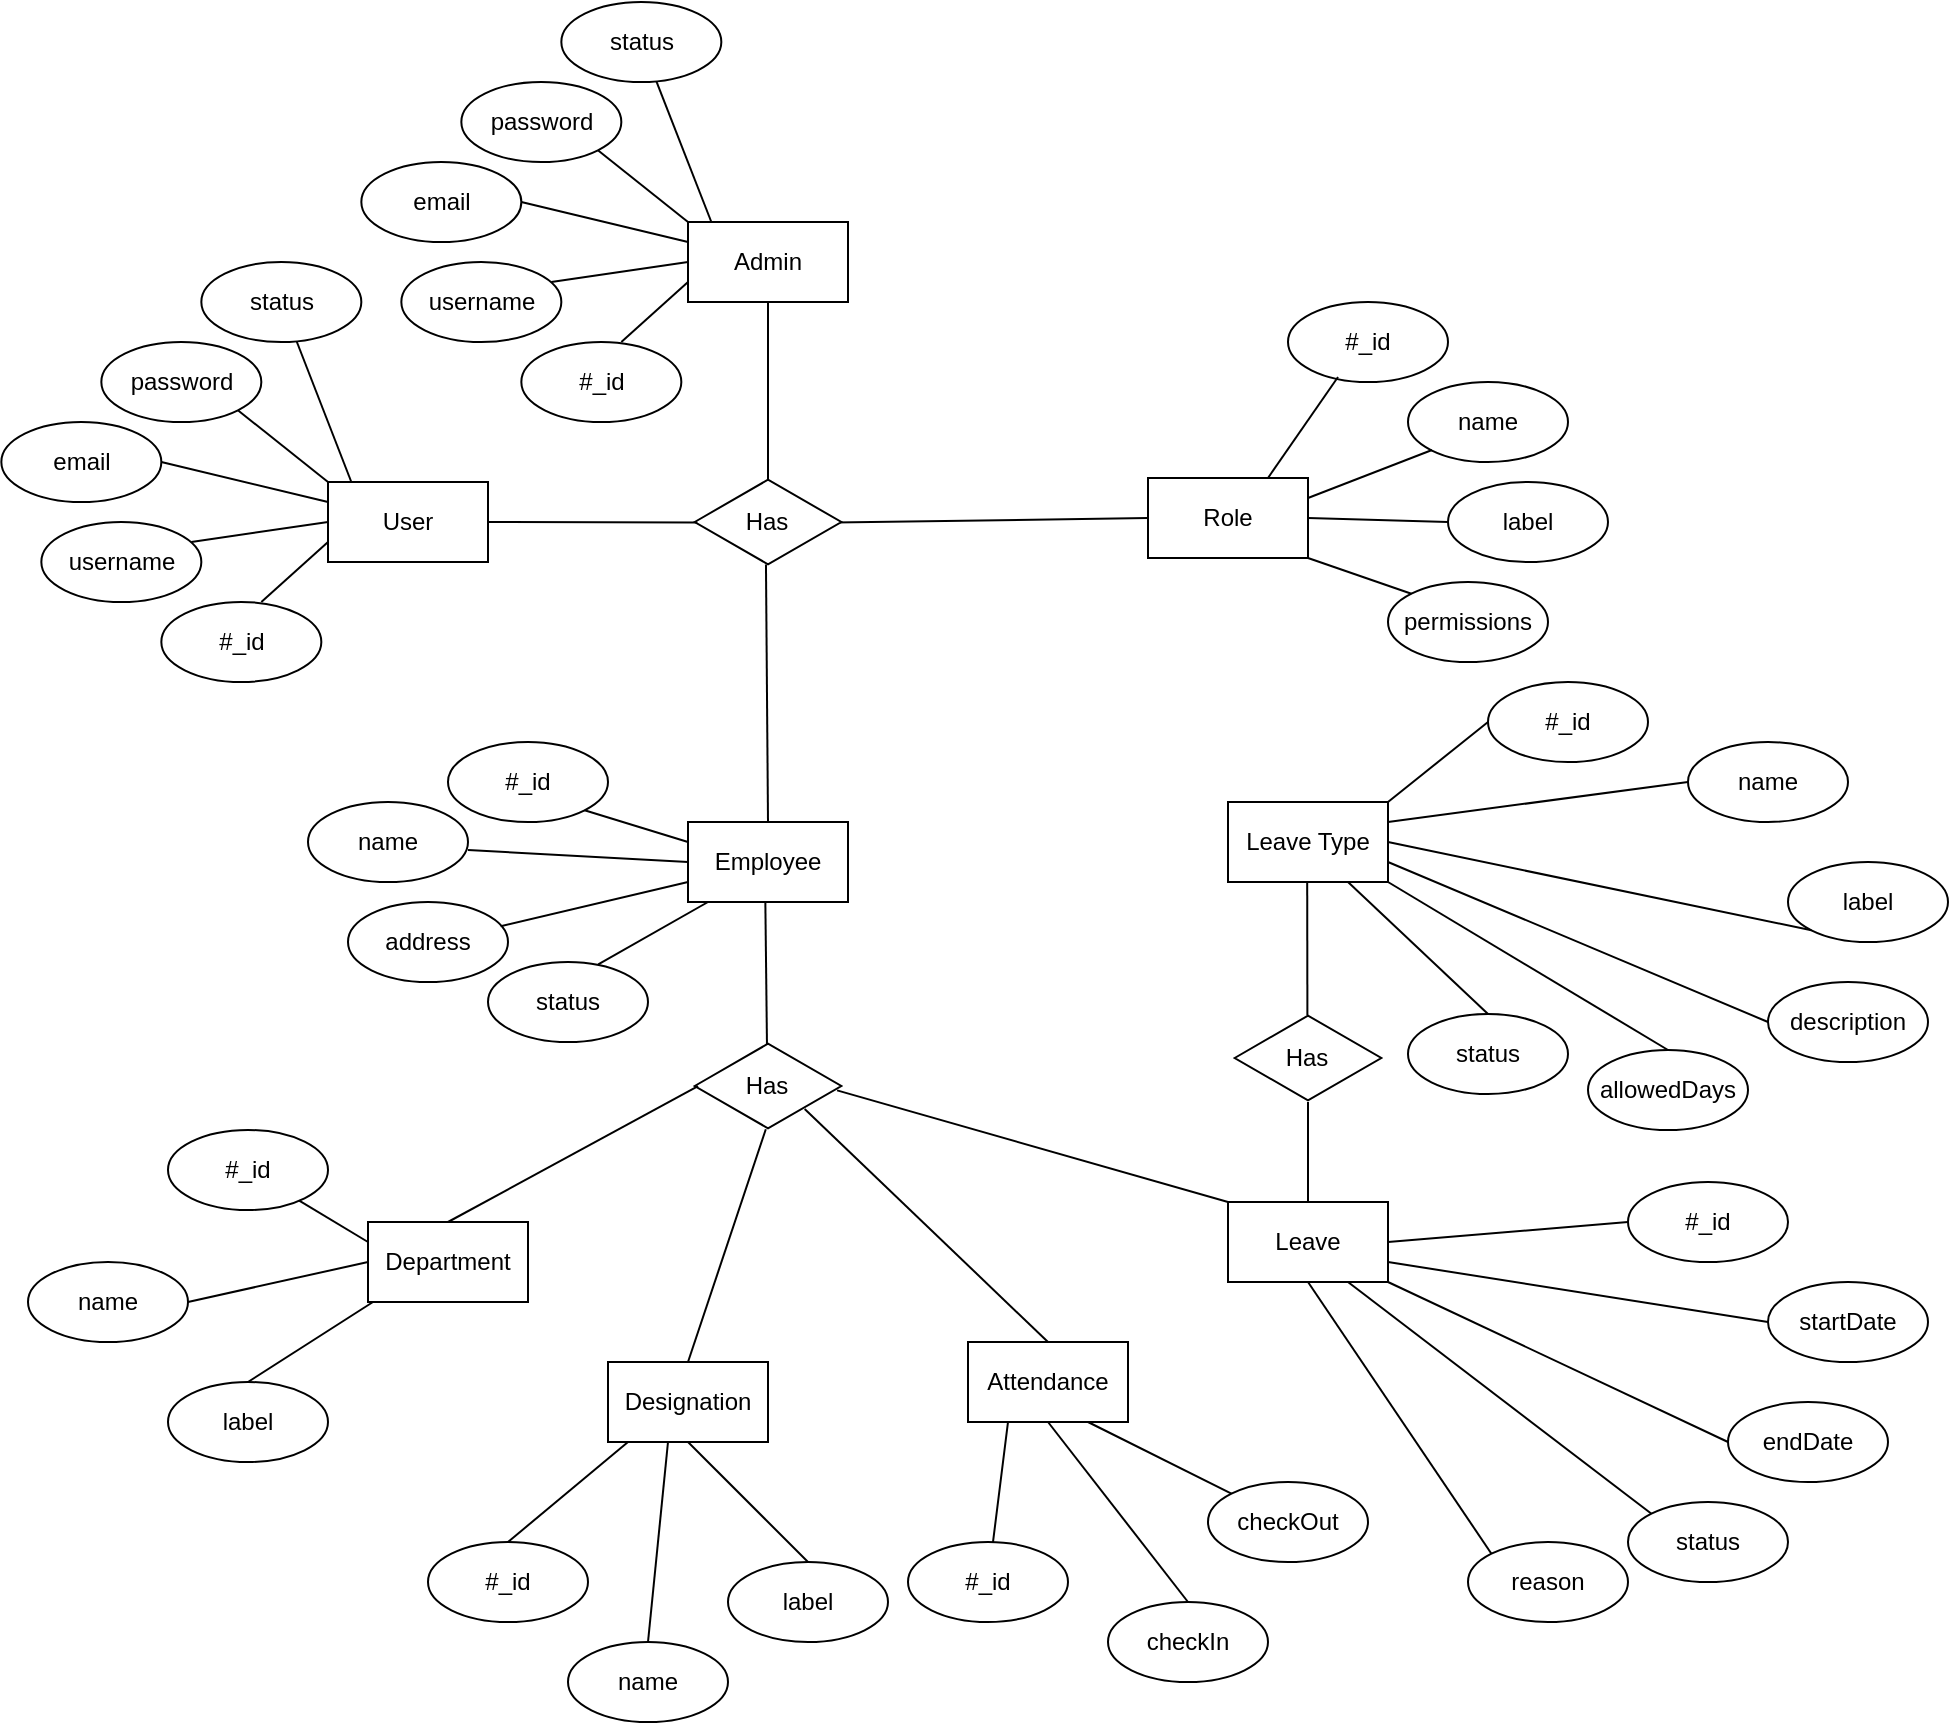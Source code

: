 <mxfile version="24.3.1" type="github">
  <diagram name="Page-1" id="nSaOMhIKzKD4aCZZ9AsJ">
    <mxGraphModel dx="2787" dy="2155" grid="1" gridSize="10" guides="1" tooltips="1" connect="1" arrows="1" fold="1" page="1" pageScale="1" pageWidth="850" pageHeight="1100" math="0" shadow="0">
      <root>
        <mxCell id="0" />
        <mxCell id="1" parent="0" />
        <mxCell id="XoLHvi1FjI8Cl4qUDjgd-1" value="Admin" style="rounded=0;whiteSpace=wrap;html=1;" parent="1" vertex="1">
          <mxGeometry x="120" y="30" width="80" height="40" as="geometry" />
        </mxCell>
        <mxCell id="XoLHvi1FjI8Cl4qUDjgd-2" value="username&lt;span style=&quot;color: rgba(0, 0, 0, 0); font-family: monospace; font-size: 0px; text-align: start; text-wrap: nowrap;&quot;&gt;%3CmxGraphModel%3E%3Croot%3E%3CmxCell%20id%3D%220%22%2F%3E%3CmxCell%20id%3D%221%22%20parent%3D%220%22%2F%3E%3CmxCell%20id%3D%222%22%20value%3D%22%23_id%22%20style%3D%22ellipse%3BwhiteSpace%3Dwrap%3Bhtml%3D1%3B%22%20vertex%3D%221%22%20parent%3D%221%22%3E%3CmxGeometry%20x%3D%2230%22%20y%3D%22110%22%20width%3D%2280%22%20height%3D%2240%22%20as%3D%22geometry%22%2F%3E%3C%2FmxCell%3E%3C%2Froot%3E%3C%2FmxGraphModel%3E&lt;/span&gt;&lt;span style=&quot;color: rgba(0, 0, 0, 0); font-family: monospace; font-size: 0px; text-align: start; text-wrap: nowrap;&quot;&gt;%3CmxGraphModel%3E%3Croot%3E%3CmxCell%20id%3D%220%22%2F%3E%3CmxCell%20id%3D%221%22%20parent%3D%220%22%2F%3E%3CmxCell%20id%3D%222%22%20value%3D%22%23_id%22%20style%3D%22ellipse%3BwhiteSpace%3Dwrap%3Bhtml%3D1%3B%22%20vertex%3D%221%22%20parent%3D%221%22%3E%3CmxGeometry%20x%3D%2230%22%20y%3D%22110%22%20width%3D%2280%22%20height%3D%2240%22%20as%3D%22geometry%22%2F%3E%3C%2FmxCell%3E%3C%2Froot%3E%3C%2FmxGraphModel%3E&lt;/span&gt;" style="ellipse;whiteSpace=wrap;html=1;" parent="1" vertex="1">
          <mxGeometry x="-23.33" y="50" width="80" height="40" as="geometry" />
        </mxCell>
        <mxCell id="XoLHvi1FjI8Cl4qUDjgd-3" value="#_id" style="ellipse;whiteSpace=wrap;html=1;" parent="1" vertex="1">
          <mxGeometry x="36.67" y="90" width="80" height="40" as="geometry" />
        </mxCell>
        <mxCell id="XoLHvi1FjI8Cl4qUDjgd-4" value="email" style="ellipse;whiteSpace=wrap;html=1;" parent="1" vertex="1">
          <mxGeometry x="-43.33" width="80" height="40" as="geometry" />
        </mxCell>
        <mxCell id="XoLHvi1FjI8Cl4qUDjgd-5" value="password" style="ellipse;whiteSpace=wrap;html=1;" parent="1" vertex="1">
          <mxGeometry x="6.67" y="-40" width="80" height="40" as="geometry" />
        </mxCell>
        <mxCell id="XoLHvi1FjI8Cl4qUDjgd-6" value="status" style="ellipse;whiteSpace=wrap;html=1;" parent="1" vertex="1">
          <mxGeometry x="56.67" y="-80" width="80" height="40" as="geometry" />
        </mxCell>
        <mxCell id="XoLHvi1FjI8Cl4qUDjgd-11" value="" style="endArrow=none;html=1;rounded=0;entryX=0;entryY=0.75;entryDx=0;entryDy=0;" parent="1" edge="1" target="XoLHvi1FjI8Cl4qUDjgd-1">
          <mxGeometry width="50" height="50" relative="1" as="geometry">
            <mxPoint x="86.67" y="90" as="sourcePoint" />
            <mxPoint x="116.67" y="60" as="targetPoint" />
          </mxGeometry>
        </mxCell>
        <mxCell id="XoLHvi1FjI8Cl4qUDjgd-12" value="" style="endArrow=none;html=1;rounded=0;entryX=0;entryY=0.5;entryDx=0;entryDy=0;" parent="1" target="XoLHvi1FjI8Cl4qUDjgd-1" edge="1">
          <mxGeometry width="50" height="50" relative="1" as="geometry">
            <mxPoint x="51.67" y="60" as="sourcePoint" />
            <mxPoint x="101.67" y="10" as="targetPoint" />
          </mxGeometry>
        </mxCell>
        <mxCell id="XoLHvi1FjI8Cl4qUDjgd-13" value="" style="endArrow=none;html=1;rounded=0;entryX=0;entryY=0.25;entryDx=0;entryDy=0;exitX=1;exitY=0.5;exitDx=0;exitDy=0;" parent="1" source="XoLHvi1FjI8Cl4qUDjgd-4" target="XoLHvi1FjI8Cl4qUDjgd-1" edge="1">
          <mxGeometry width="50" height="50" relative="1" as="geometry">
            <mxPoint x="36.67" y="20" as="sourcePoint" />
            <mxPoint x="86.67" y="-30" as="targetPoint" />
          </mxGeometry>
        </mxCell>
        <mxCell id="XoLHvi1FjI8Cl4qUDjgd-14" value="" style="endArrow=none;html=1;rounded=0;entryX=0;entryY=0;entryDx=0;entryDy=0;exitX=1;exitY=1;exitDx=0;exitDy=0;" parent="1" source="XoLHvi1FjI8Cl4qUDjgd-5" target="XoLHvi1FjI8Cl4qUDjgd-1" edge="1">
          <mxGeometry width="50" height="50" relative="1" as="geometry">
            <mxPoint x="86.67" y="-20" as="sourcePoint" />
            <mxPoint x="136.67" y="-70" as="targetPoint" />
          </mxGeometry>
        </mxCell>
        <mxCell id="XoLHvi1FjI8Cl4qUDjgd-15" value="" style="endArrow=none;html=1;rounded=0;" parent="1" target="XoLHvi1FjI8Cl4qUDjgd-6" edge="1">
          <mxGeometry width="50" height="50" relative="1" as="geometry">
            <mxPoint x="131.67" y="30" as="sourcePoint" />
            <mxPoint x="181.67" y="-20" as="targetPoint" />
          </mxGeometry>
        </mxCell>
        <mxCell id="XoLHvi1FjI8Cl4qUDjgd-23" value="" style="endArrow=none;html=1;rounded=0;exitX=0.957;exitY=0.506;exitDx=0;exitDy=0;exitPerimeter=0;entryX=0;entryY=0.5;entryDx=0;entryDy=0;" parent="1" target="XoLHvi1FjI8Cl4qUDjgd-24" edge="1" source="EOI6-aDwTjJ-vbTzw31P-26">
          <mxGeometry width="50" height="50" relative="1" as="geometry">
            <mxPoint x="200" y="180" as="sourcePoint" />
            <mxPoint x="240" y="180.116" as="targetPoint" />
          </mxGeometry>
        </mxCell>
        <mxCell id="XoLHvi1FjI8Cl4qUDjgd-24" value="Role" style="rounded=0;whiteSpace=wrap;html=1;" parent="1" vertex="1">
          <mxGeometry x="350" y="158" width="80" height="40" as="geometry" />
        </mxCell>
        <mxCell id="XoLHvi1FjI8Cl4qUDjgd-26" value="label" style="ellipse;whiteSpace=wrap;html=1;" parent="1" vertex="1">
          <mxGeometry x="500" y="160" width="80" height="40" as="geometry" />
        </mxCell>
        <mxCell id="XoLHvi1FjI8Cl4qUDjgd-27" value="name" style="ellipse;whiteSpace=wrap;html=1;" parent="1" vertex="1">
          <mxGeometry x="480" y="110" width="80" height="40" as="geometry" />
        </mxCell>
        <mxCell id="XoLHvi1FjI8Cl4qUDjgd-28" value="#_id" style="ellipse;whiteSpace=wrap;html=1;" parent="1" vertex="1">
          <mxGeometry x="420" y="70" width="80" height="40" as="geometry" />
        </mxCell>
        <mxCell id="XoLHvi1FjI8Cl4qUDjgd-29" value="permissions" style="ellipse;whiteSpace=wrap;html=1;" parent="1" vertex="1">
          <mxGeometry x="470" y="210" width="80" height="40" as="geometry" />
        </mxCell>
        <mxCell id="XoLHvi1FjI8Cl4qUDjgd-31" value="" style="endArrow=none;html=1;rounded=0;exitX=0.75;exitY=0;exitDx=0;exitDy=0;" parent="1" source="XoLHvi1FjI8Cl4qUDjgd-24" edge="1">
          <mxGeometry width="50" height="50" relative="1" as="geometry">
            <mxPoint x="405" y="152.5" as="sourcePoint" />
            <mxPoint x="445" y="107.5" as="targetPoint" />
          </mxGeometry>
        </mxCell>
        <mxCell id="XoLHvi1FjI8Cl4qUDjgd-33" value="" style="endArrow=none;html=1;rounded=0;entryX=0;entryY=1;entryDx=0;entryDy=0;exitX=1;exitY=0.25;exitDx=0;exitDy=0;" parent="1" source="XoLHvi1FjI8Cl4qUDjgd-24" target="XoLHvi1FjI8Cl4qUDjgd-27" edge="1">
          <mxGeometry width="50" height="50" relative="1" as="geometry">
            <mxPoint x="430" y="170" as="sourcePoint" />
            <mxPoint x="480" y="120" as="targetPoint" />
            <Array as="points">
              <mxPoint x="492" y="144" />
            </Array>
          </mxGeometry>
        </mxCell>
        <mxCell id="XoLHvi1FjI8Cl4qUDjgd-34" value="" style="endArrow=none;html=1;rounded=0;exitX=1;exitY=0.5;exitDx=0;exitDy=0;" parent="1" source="XoLHvi1FjI8Cl4qUDjgd-24" edge="1">
          <mxGeometry width="50" height="50" relative="1" as="geometry">
            <mxPoint x="440" y="180" as="sourcePoint" />
            <mxPoint x="500" y="180" as="targetPoint" />
          </mxGeometry>
        </mxCell>
        <mxCell id="XoLHvi1FjI8Cl4qUDjgd-35" value="" style="endArrow=none;html=1;rounded=0;entryX=1;entryY=1;entryDx=0;entryDy=0;exitX=0;exitY=0;exitDx=0;exitDy=0;" parent="1" source="XoLHvi1FjI8Cl4qUDjgd-29" target="XoLHvi1FjI8Cl4qUDjgd-24" edge="1">
          <mxGeometry width="50" height="50" relative="1" as="geometry">
            <mxPoint x="390" y="260" as="sourcePoint" />
            <mxPoint x="440" y="210" as="targetPoint" />
          </mxGeometry>
        </mxCell>
        <mxCell id="XoLHvi1FjI8Cl4qUDjgd-37" value="Employee" style="rounded=0;whiteSpace=wrap;html=1;" parent="1" vertex="1">
          <mxGeometry x="120" y="330" width="80" height="40" as="geometry" />
        </mxCell>
        <mxCell id="XoLHvi1FjI8Cl4qUDjgd-39" value="" style="endArrow=none;html=1;rounded=0;entryX=0.5;entryY=1;entryDx=0;entryDy=0;exitX=0.5;exitY=0.045;exitDx=0;exitDy=0;exitPerimeter=0;" parent="1" target="XoLHvi1FjI8Cl4qUDjgd-1" edge="1" source="EOI6-aDwTjJ-vbTzw31P-26">
          <mxGeometry width="50" height="50" relative="1" as="geometry">
            <mxPoint x="156.67" y="120" as="sourcePoint" />
            <mxPoint x="156.22" y="80" as="targetPoint" />
          </mxGeometry>
        </mxCell>
        <mxCell id="XoLHvi1FjI8Cl4qUDjgd-40" value="" style="endArrow=none;html=1;rounded=0;entryX=0.486;entryY=0.982;entryDx=0;entryDy=0;entryPerimeter=0;" parent="1" edge="1" target="EOI6-aDwTjJ-vbTzw31P-26">
          <mxGeometry width="50" height="50" relative="1" as="geometry">
            <mxPoint x="160" y="330" as="sourcePoint" />
            <mxPoint x="159.55" y="294" as="targetPoint" />
          </mxGeometry>
        </mxCell>
        <mxCell id="XoLHvi1FjI8Cl4qUDjgd-41" value="#_id" style="ellipse;whiteSpace=wrap;html=1;" parent="1" vertex="1">
          <mxGeometry y="290" width="80" height="40" as="geometry" />
        </mxCell>
        <mxCell id="XoLHvi1FjI8Cl4qUDjgd-42" value="name" style="ellipse;whiteSpace=wrap;html=1;" parent="1" vertex="1">
          <mxGeometry x="-70" y="320" width="80" height="40" as="geometry" />
        </mxCell>
        <mxCell id="XoLHvi1FjI8Cl4qUDjgd-43" value="address" style="ellipse;whiteSpace=wrap;html=1;" parent="1" vertex="1">
          <mxGeometry x="-50" y="370" width="80" height="40" as="geometry" />
        </mxCell>
        <mxCell id="XoLHvi1FjI8Cl4qUDjgd-45" value="status" style="ellipse;whiteSpace=wrap;html=1;" parent="1" vertex="1">
          <mxGeometry x="20" y="400" width="80" height="40" as="geometry" />
        </mxCell>
        <mxCell id="XoLHvi1FjI8Cl4qUDjgd-47" value="Has" style="html=1;whiteSpace=wrap;aspect=fixed;shape=isoRectangle;" parent="1" vertex="1">
          <mxGeometry x="123.34" y="440" width="73.33" height="44" as="geometry" />
        </mxCell>
        <mxCell id="XoLHvi1FjI8Cl4qUDjgd-49" value="Department" style="rounded=0;whiteSpace=wrap;html=1;" parent="1" vertex="1">
          <mxGeometry x="-40" y="530" width="80" height="40" as="geometry" />
        </mxCell>
        <mxCell id="XoLHvi1FjI8Cl4qUDjgd-50" value="Attendance" style="rounded=0;whiteSpace=wrap;html=1;" parent="1" vertex="1">
          <mxGeometry x="260" y="590" width="80" height="40" as="geometry" />
        </mxCell>
        <mxCell id="XoLHvi1FjI8Cl4qUDjgd-51" value="Designation" style="rounded=0;whiteSpace=wrap;html=1;" parent="1" vertex="1">
          <mxGeometry x="80" y="600" width="80" height="40" as="geometry" />
        </mxCell>
        <mxCell id="XoLHvi1FjI8Cl4qUDjgd-52" value="Leave" style="rounded=0;whiteSpace=wrap;html=1;" parent="1" vertex="1">
          <mxGeometry x="390" y="520" width="80" height="40" as="geometry" />
        </mxCell>
        <mxCell id="XoLHvi1FjI8Cl4qUDjgd-53" value="Leave Type" style="rounded=0;whiteSpace=wrap;html=1;" parent="1" vertex="1">
          <mxGeometry x="390" y="320" width="80" height="40" as="geometry" />
        </mxCell>
        <mxCell id="XoLHvi1FjI8Cl4qUDjgd-54" value="#_id" style="ellipse;whiteSpace=wrap;html=1;" parent="1" vertex="1">
          <mxGeometry x="-140" y="484" width="80" height="40" as="geometry" />
        </mxCell>
        <mxCell id="XoLHvi1FjI8Cl4qUDjgd-55" value="name" style="ellipse;whiteSpace=wrap;html=1;" parent="1" vertex="1">
          <mxGeometry x="-210" y="550" width="80" height="40" as="geometry" />
        </mxCell>
        <mxCell id="XoLHvi1FjI8Cl4qUDjgd-56" value="label" style="ellipse;whiteSpace=wrap;html=1;" parent="1" vertex="1">
          <mxGeometry x="-140" y="610" width="80" height="40" as="geometry" />
        </mxCell>
        <mxCell id="XoLHvi1FjI8Cl4qUDjgd-57" value="#_id" style="ellipse;whiteSpace=wrap;html=1;" parent="1" vertex="1">
          <mxGeometry x="-10" y="690" width="80" height="40" as="geometry" />
        </mxCell>
        <mxCell id="XoLHvi1FjI8Cl4qUDjgd-58" value="name" style="ellipse;whiteSpace=wrap;html=1;" parent="1" vertex="1">
          <mxGeometry x="60" y="740" width="80" height="40" as="geometry" />
        </mxCell>
        <mxCell id="XoLHvi1FjI8Cl4qUDjgd-59" value="label" style="ellipse;whiteSpace=wrap;html=1;" parent="1" vertex="1">
          <mxGeometry x="140" y="700" width="80" height="40" as="geometry" />
        </mxCell>
        <mxCell id="XoLHvi1FjI8Cl4qUDjgd-61" value="#_id&lt;span style=&quot;color: rgba(0, 0, 0, 0); font-family: monospace; font-size: 0px; text-align: start; text-wrap: nowrap;&quot;&gt;%3CmxGraphModel%3E%3Croot%3E%3CmxCell%20id%3D%220%22%2F%3E%3CmxCell%20id%3D%221%22%20parent%3D%220%22%2F%3E%3CmxCell%20id%3D%222%22%20value%3D%22label%22%20style%3D%22ellipse%3BwhiteSpace%3Dwrap%3Bhtml%3D1%3BfillColor%3D%23e1d5e7%3BstrokeColor%3D%239673a6%3B%22%20vertex%3D%221%22%20parent%3D%221%22%3E%3CmxGeometry%20x%3D%22140%22%20y%3D%22700%22%20width%3D%2280%22%20height%3D%2240%22%20as%3D%22geometry%22%2F%3E%3C%2FmxCell%3E%3C%2Froot%3E%3C%2FmxGraphModel%3E&lt;/span&gt;" style="ellipse;whiteSpace=wrap;html=1;" parent="1" vertex="1">
          <mxGeometry x="230" y="690" width="80" height="40" as="geometry" />
        </mxCell>
        <mxCell id="XoLHvi1FjI8Cl4qUDjgd-62" value="checkIn" style="ellipse;whiteSpace=wrap;html=1;" parent="1" vertex="1">
          <mxGeometry x="330" y="720" width="80" height="40" as="geometry" />
        </mxCell>
        <mxCell id="XoLHvi1FjI8Cl4qUDjgd-63" value="checkOut" style="ellipse;whiteSpace=wrap;html=1;" parent="1" vertex="1">
          <mxGeometry x="380" y="660" width="80" height="40" as="geometry" />
        </mxCell>
        <mxCell id="XoLHvi1FjI8Cl4qUDjgd-64" value="#_id" style="ellipse;whiteSpace=wrap;html=1;" parent="1" vertex="1">
          <mxGeometry x="520" y="260" width="80" height="40" as="geometry" />
        </mxCell>
        <mxCell id="XoLHvi1FjI8Cl4qUDjgd-65" value="name" style="ellipse;whiteSpace=wrap;html=1;" parent="1" vertex="1">
          <mxGeometry x="620" y="290" width="80" height="40" as="geometry" />
        </mxCell>
        <mxCell id="XoLHvi1FjI8Cl4qUDjgd-66" value="label" style="ellipse;whiteSpace=wrap;html=1;" parent="1" vertex="1">
          <mxGeometry x="670" y="350" width="80" height="40" as="geometry" />
        </mxCell>
        <mxCell id="XoLHvi1FjI8Cl4qUDjgd-67" value="description" style="ellipse;whiteSpace=wrap;html=1;" parent="1" vertex="1">
          <mxGeometry x="660" y="410" width="80" height="40" as="geometry" />
        </mxCell>
        <mxCell id="XoLHvi1FjI8Cl4qUDjgd-68" value="allowedDays" style="ellipse;whiteSpace=wrap;html=1;" parent="1" vertex="1">
          <mxGeometry x="570" y="444" width="80" height="40" as="geometry" />
        </mxCell>
        <mxCell id="XoLHvi1FjI8Cl4qUDjgd-69" value="status" style="ellipse;whiteSpace=wrap;html=1;" parent="1" vertex="1">
          <mxGeometry x="480" y="426" width="80" height="40" as="geometry" />
        </mxCell>
        <mxCell id="XoLHvi1FjI8Cl4qUDjgd-71" value="endDate" style="ellipse;whiteSpace=wrap;html=1;" parent="1" vertex="1">
          <mxGeometry x="640" y="620" width="80" height="40" as="geometry" />
        </mxCell>
        <mxCell id="XoLHvi1FjI8Cl4qUDjgd-73" value="startDate" style="ellipse;whiteSpace=wrap;html=1;" parent="1" vertex="1">
          <mxGeometry x="660" y="560" width="80" height="40" as="geometry" />
        </mxCell>
        <mxCell id="XoLHvi1FjI8Cl4qUDjgd-74" value="#_id" style="ellipse;whiteSpace=wrap;html=1;" parent="1" vertex="1">
          <mxGeometry x="590" y="510" width="80" height="40" as="geometry" />
        </mxCell>
        <mxCell id="XoLHvi1FjI8Cl4qUDjgd-75" value="reason" style="ellipse;whiteSpace=wrap;html=1;" parent="1" vertex="1">
          <mxGeometry x="510" y="690" width="80" height="40" as="geometry" />
        </mxCell>
        <mxCell id="XoLHvi1FjI8Cl4qUDjgd-76" value="status" style="ellipse;whiteSpace=wrap;html=1;" parent="1" vertex="1">
          <mxGeometry x="590" y="670" width="80" height="40" as="geometry" />
        </mxCell>
        <mxCell id="XoLHvi1FjI8Cl4qUDjgd-77" value="Has" style="html=1;whiteSpace=wrap;aspect=fixed;shape=isoRectangle;" parent="1" vertex="1">
          <mxGeometry x="393.33" y="426" width="73.33" height="44" as="geometry" />
        </mxCell>
        <mxCell id="XoLHvi1FjI8Cl4qUDjgd-78" value="" style="endArrow=none;html=1;rounded=0;exitX=0.493;exitY=0.034;exitDx=0;exitDy=0;exitPerimeter=0;" parent="1" source="XoLHvi1FjI8Cl4qUDjgd-47" edge="1">
          <mxGeometry width="50" height="50" relative="1" as="geometry">
            <mxPoint x="159" y="437" as="sourcePoint" />
            <mxPoint x="158.67" y="370" as="targetPoint" />
          </mxGeometry>
        </mxCell>
        <mxCell id="XoLHvi1FjI8Cl4qUDjgd-79" value="" style="endArrow=none;html=1;rounded=0;exitX=0.5;exitY=0;exitDx=0;exitDy=0;entryX=0.023;entryY=0.501;entryDx=0;entryDy=0;entryPerimeter=0;" parent="1" source="XoLHvi1FjI8Cl4qUDjgd-49" target="XoLHvi1FjI8Cl4qUDjgd-47" edge="1">
          <mxGeometry width="50" height="50" relative="1" as="geometry">
            <mxPoint x="123.67" y="530" as="sourcePoint" />
            <mxPoint x="120" y="460" as="targetPoint" />
          </mxGeometry>
        </mxCell>
        <mxCell id="XoLHvi1FjI8Cl4qUDjgd-80" value="" style="endArrow=none;html=1;rounded=0;exitX=0.5;exitY=0;exitDx=0;exitDy=0;entryX=0.485;entryY=0.992;entryDx=0;entryDy=0;entryPerimeter=0;" parent="1" source="XoLHvi1FjI8Cl4qUDjgd-51" target="XoLHvi1FjI8Cl4qUDjgd-47" edge="1">
          <mxGeometry width="50" height="50" relative="1" as="geometry">
            <mxPoint x="159.59" y="555" as="sourcePoint" />
            <mxPoint x="160" y="490" as="targetPoint" />
          </mxGeometry>
        </mxCell>
        <mxCell id="XoLHvi1FjI8Cl4qUDjgd-82" value="" style="endArrow=none;html=1;rounded=0;exitX=0.5;exitY=0;exitDx=0;exitDy=0;entryX=0.75;entryY=0.761;entryDx=0;entryDy=0;entryPerimeter=0;" parent="1" source="XoLHvi1FjI8Cl4qUDjgd-50" target="XoLHvi1FjI8Cl4qUDjgd-47" edge="1">
          <mxGeometry width="50" height="50" relative="1" as="geometry">
            <mxPoint x="180.11" y="541" as="sourcePoint" />
            <mxPoint x="179.78" y="470" as="targetPoint" />
          </mxGeometry>
        </mxCell>
        <mxCell id="XoLHvi1FjI8Cl4qUDjgd-83" value="" style="endArrow=none;html=1;rounded=0;exitX=0;exitY=0;exitDx=0;exitDy=0;entryX=0.971;entryY=0.55;entryDx=0;entryDy=0;entryPerimeter=0;" parent="1" source="XoLHvi1FjI8Cl4qUDjgd-52" target="XoLHvi1FjI8Cl4qUDjgd-47" edge="1">
          <mxGeometry width="50" height="50" relative="1" as="geometry">
            <mxPoint x="298.67" y="550" as="sourcePoint" />
            <mxPoint x="200" y="462" as="targetPoint" />
          </mxGeometry>
        </mxCell>
        <mxCell id="XoLHvi1FjI8Cl4qUDjgd-84" value="" style="endArrow=none;html=1;rounded=0;" parent="1" edge="1">
          <mxGeometry width="50" height="50" relative="1" as="geometry">
            <mxPoint x="430" y="520" as="sourcePoint" />
            <mxPoint x="430" y="470" as="targetPoint" />
          </mxGeometry>
        </mxCell>
        <mxCell id="XoLHvi1FjI8Cl4qUDjgd-86" value="" style="endArrow=none;html=1;rounded=0;exitX=0.496;exitY=0.014;exitDx=0;exitDy=0;exitPerimeter=0;" parent="1" source="XoLHvi1FjI8Cl4qUDjgd-77" edge="1">
          <mxGeometry width="50" height="50" relative="1" as="geometry">
            <mxPoint x="429.6" y="410" as="sourcePoint" />
            <mxPoint x="429.6" y="360" as="targetPoint" />
          </mxGeometry>
        </mxCell>
        <mxCell id="XoLHvi1FjI8Cl4qUDjgd-90" value="" style="endArrow=none;html=1;rounded=0;exitX=0.5;exitY=0;exitDx=0;exitDy=0;entryX=0.023;entryY=0.501;entryDx=0;entryDy=0;entryPerimeter=0;" parent="1" source="XoLHvi1FjI8Cl4qUDjgd-56" edge="1">
          <mxGeometry width="50" height="50" relative="1" as="geometry">
            <mxPoint x="-162.5" y="638" as="sourcePoint" />
            <mxPoint x="-37.5" y="570" as="targetPoint" />
          </mxGeometry>
        </mxCell>
        <mxCell id="XoLHvi1FjI8Cl4qUDjgd-91" value="" style="endArrow=none;html=1;rounded=0;exitX=0.5;exitY=0;exitDx=0;exitDy=0;entryX=0;entryY=0.5;entryDx=0;entryDy=0;" parent="1" target="XoLHvi1FjI8Cl4qUDjgd-49" edge="1">
          <mxGeometry width="50" height="50" relative="1" as="geometry">
            <mxPoint x="-130" y="570" as="sourcePoint" />
            <mxPoint x="-67.5" y="530" as="targetPoint" />
          </mxGeometry>
        </mxCell>
        <mxCell id="XoLHvi1FjI8Cl4qUDjgd-92" value="" style="endArrow=none;html=1;rounded=0;entryX=0;entryY=0.25;entryDx=0;entryDy=0;" parent="1" source="XoLHvi1FjI8Cl4qUDjgd-54" target="XoLHvi1FjI8Cl4qUDjgd-49" edge="1">
          <mxGeometry width="50" height="50" relative="1" as="geometry">
            <mxPoint x="-72.5" y="520" as="sourcePoint" />
            <mxPoint x="-10" y="480" as="targetPoint" />
          </mxGeometry>
        </mxCell>
        <mxCell id="XoLHvi1FjI8Cl4qUDjgd-93" value="" style="endArrow=none;html=1;rounded=0;exitX=0.5;exitY=0;exitDx=0;exitDy=0;entryX=0.023;entryY=0.501;entryDx=0;entryDy=0;entryPerimeter=0;" parent="1" source="XoLHvi1FjI8Cl4qUDjgd-57" edge="1">
          <mxGeometry width="50" height="50" relative="1" as="geometry">
            <mxPoint x="27.5" y="680" as="sourcePoint" />
            <mxPoint x="90" y="640" as="targetPoint" />
          </mxGeometry>
        </mxCell>
        <mxCell id="XoLHvi1FjI8Cl4qUDjgd-94" value="" style="endArrow=none;html=1;rounded=0;exitX=0.5;exitY=0;exitDx=0;exitDy=0;entryX=0.023;entryY=0.501;entryDx=0;entryDy=0;entryPerimeter=0;" parent="1" source="XoLHvi1FjI8Cl4qUDjgd-58" edge="1">
          <mxGeometry width="50" height="50" relative="1" as="geometry">
            <mxPoint x="50" y="690" as="sourcePoint" />
            <mxPoint x="110" y="640" as="targetPoint" />
          </mxGeometry>
        </mxCell>
        <mxCell id="XoLHvi1FjI8Cl4qUDjgd-95" value="" style="endArrow=none;html=1;rounded=0;exitX=0.5;exitY=0;exitDx=0;exitDy=0;entryX=0.5;entryY=1;entryDx=0;entryDy=0;" parent="1" source="XoLHvi1FjI8Cl4qUDjgd-59" target="XoLHvi1FjI8Cl4qUDjgd-51" edge="1">
          <mxGeometry width="50" height="50" relative="1" as="geometry">
            <mxPoint x="90" y="690" as="sourcePoint" />
            <mxPoint x="150" y="640" as="targetPoint" />
          </mxGeometry>
        </mxCell>
        <mxCell id="XoLHvi1FjI8Cl4qUDjgd-97" value="" style="endArrow=none;html=1;rounded=0;entryX=0.25;entryY=1;entryDx=0;entryDy=0;" parent="1" source="XoLHvi1FjI8Cl4qUDjgd-61" target="XoLHvi1FjI8Cl4qUDjgd-50" edge="1">
          <mxGeometry width="50" height="50" relative="1" as="geometry">
            <mxPoint x="260" y="700" as="sourcePoint" />
            <mxPoint x="270" y="600" as="targetPoint" />
          </mxGeometry>
        </mxCell>
        <mxCell id="XoLHvi1FjI8Cl4qUDjgd-98" value="" style="endArrow=none;html=1;rounded=0;exitX=0.5;exitY=0;exitDx=0;exitDy=0;entryX=0.5;entryY=1;entryDx=0;entryDy=0;" parent="1" source="XoLHvi1FjI8Cl4qUDjgd-62" target="XoLHvi1FjI8Cl4qUDjgd-50" edge="1">
          <mxGeometry width="50" height="50" relative="1" as="geometry">
            <mxPoint x="290" y="700" as="sourcePoint" />
            <mxPoint x="300" y="600" as="targetPoint" />
          </mxGeometry>
        </mxCell>
        <mxCell id="XoLHvi1FjI8Cl4qUDjgd-100" value="" style="endArrow=none;html=1;rounded=0;exitX=0;exitY=0;exitDx=0;exitDy=0;entryX=0.75;entryY=1;entryDx=0;entryDy=0;" parent="1" source="XoLHvi1FjI8Cl4qUDjgd-63" target="XoLHvi1FjI8Cl4qUDjgd-50" edge="1">
          <mxGeometry width="50" height="50" relative="1" as="geometry">
            <mxPoint x="380" y="730" as="sourcePoint" />
            <mxPoint x="290" y="610" as="targetPoint" />
          </mxGeometry>
        </mxCell>
        <mxCell id="XoLHvi1FjI8Cl4qUDjgd-102" value="" style="endArrow=none;html=1;rounded=0;exitX=0;exitY=0;exitDx=0;exitDy=0;entryX=0.5;entryY=1;entryDx=0;entryDy=0;" parent="1" source="XoLHvi1FjI8Cl4qUDjgd-75" target="XoLHvi1FjI8Cl4qUDjgd-52" edge="1">
          <mxGeometry width="50" height="50" relative="1" as="geometry">
            <mxPoint x="310" y="600" as="sourcePoint" />
            <mxPoint x="188" y="483" as="targetPoint" />
          </mxGeometry>
        </mxCell>
        <mxCell id="XoLHvi1FjI8Cl4qUDjgd-103" value="" style="endArrow=none;html=1;rounded=0;exitX=0;exitY=0;exitDx=0;exitDy=0;entryX=0.75;entryY=1;entryDx=0;entryDy=0;" parent="1" source="XoLHvi1FjI8Cl4qUDjgd-76" target="XoLHvi1FjI8Cl4qUDjgd-52" edge="1">
          <mxGeometry width="50" height="50" relative="1" as="geometry">
            <mxPoint x="320" y="610" as="sourcePoint" />
            <mxPoint x="198" y="493" as="targetPoint" />
          </mxGeometry>
        </mxCell>
        <mxCell id="XoLHvi1FjI8Cl4qUDjgd-104" value="" style="endArrow=none;html=1;rounded=0;exitX=0;exitY=0.5;exitDx=0;exitDy=0;entryX=1;entryY=1;entryDx=0;entryDy=0;" parent="1" source="XoLHvi1FjI8Cl4qUDjgd-71" target="XoLHvi1FjI8Cl4qUDjgd-52" edge="1">
          <mxGeometry width="50" height="50" relative="1" as="geometry">
            <mxPoint x="612" y="686" as="sourcePoint" />
            <mxPoint x="460" y="570" as="targetPoint" />
          </mxGeometry>
        </mxCell>
        <mxCell id="XoLHvi1FjI8Cl4qUDjgd-105" value="" style="endArrow=none;html=1;rounded=0;exitX=0;exitY=0.5;exitDx=0;exitDy=0;entryX=1;entryY=0.75;entryDx=0;entryDy=0;" parent="1" source="XoLHvi1FjI8Cl4qUDjgd-73" target="XoLHvi1FjI8Cl4qUDjgd-52" edge="1">
          <mxGeometry width="50" height="50" relative="1" as="geometry">
            <mxPoint x="650" y="650" as="sourcePoint" />
            <mxPoint x="480" y="570" as="targetPoint" />
          </mxGeometry>
        </mxCell>
        <mxCell id="XoLHvi1FjI8Cl4qUDjgd-106" value="" style="endArrow=none;html=1;rounded=0;exitX=0;exitY=0.5;exitDx=0;exitDy=0;entryX=1;entryY=0.5;entryDx=0;entryDy=0;" parent="1" source="XoLHvi1FjI8Cl4qUDjgd-74" target="XoLHvi1FjI8Cl4qUDjgd-52" edge="1">
          <mxGeometry width="50" height="50" relative="1" as="geometry">
            <mxPoint x="670" y="590" as="sourcePoint" />
            <mxPoint x="480" y="560" as="targetPoint" />
          </mxGeometry>
        </mxCell>
        <mxCell id="XoLHvi1FjI8Cl4qUDjgd-107" value="" style="endArrow=none;html=1;rounded=0;exitX=0.5;exitY=0;exitDx=0;exitDy=0;entryX=0.75;entryY=1;entryDx=0;entryDy=0;" parent="1" source="XoLHvi1FjI8Cl4qUDjgd-69" target="XoLHvi1FjI8Cl4qUDjgd-53" edge="1">
          <mxGeometry width="50" height="50" relative="1" as="geometry">
            <mxPoint x="600" y="540" as="sourcePoint" />
            <mxPoint x="480" y="550" as="targetPoint" />
          </mxGeometry>
        </mxCell>
        <mxCell id="XoLHvi1FjI8Cl4qUDjgd-108" value="" style="endArrow=none;html=1;rounded=0;exitX=0.5;exitY=0;exitDx=0;exitDy=0;entryX=1;entryY=1;entryDx=0;entryDy=0;" parent="1" source="XoLHvi1FjI8Cl4qUDjgd-68" target="XoLHvi1FjI8Cl4qUDjgd-53" edge="1">
          <mxGeometry width="50" height="50" relative="1" as="geometry">
            <mxPoint x="530" y="436" as="sourcePoint" />
            <mxPoint x="460" y="370" as="targetPoint" />
          </mxGeometry>
        </mxCell>
        <mxCell id="XoLHvi1FjI8Cl4qUDjgd-109" value="" style="endArrow=none;html=1;rounded=0;exitX=0;exitY=0.5;exitDx=0;exitDy=0;entryX=1;entryY=0.75;entryDx=0;entryDy=0;" parent="1" source="XoLHvi1FjI8Cl4qUDjgd-67" target="XoLHvi1FjI8Cl4qUDjgd-53" edge="1">
          <mxGeometry width="50" height="50" relative="1" as="geometry">
            <mxPoint x="620" y="454" as="sourcePoint" />
            <mxPoint x="480" y="370" as="targetPoint" />
          </mxGeometry>
        </mxCell>
        <mxCell id="XoLHvi1FjI8Cl4qUDjgd-110" value="" style="endArrow=none;html=1;rounded=0;exitX=0;exitY=1;exitDx=0;exitDy=0;entryX=1;entryY=0.5;entryDx=0;entryDy=0;" parent="1" source="XoLHvi1FjI8Cl4qUDjgd-66" target="XoLHvi1FjI8Cl4qUDjgd-53" edge="1">
          <mxGeometry width="50" height="50" relative="1" as="geometry">
            <mxPoint x="670" y="440" as="sourcePoint" />
            <mxPoint x="480" y="360" as="targetPoint" />
          </mxGeometry>
        </mxCell>
        <mxCell id="XoLHvi1FjI8Cl4qUDjgd-113" value="" style="endArrow=none;html=1;rounded=0;exitX=0;exitY=0.5;exitDx=0;exitDy=0;entryX=1;entryY=0.25;entryDx=0;entryDy=0;" parent="1" source="XoLHvi1FjI8Cl4qUDjgd-65" target="XoLHvi1FjI8Cl4qUDjgd-53" edge="1">
          <mxGeometry width="50" height="50" relative="1" as="geometry">
            <mxPoint x="692" y="394" as="sourcePoint" />
            <mxPoint x="480" y="350" as="targetPoint" />
          </mxGeometry>
        </mxCell>
        <mxCell id="XoLHvi1FjI8Cl4qUDjgd-114" value="" style="endArrow=none;html=1;rounded=0;exitX=0;exitY=0.5;exitDx=0;exitDy=0;entryX=1;entryY=0;entryDx=0;entryDy=0;" parent="1" source="XoLHvi1FjI8Cl4qUDjgd-64" target="XoLHvi1FjI8Cl4qUDjgd-53" edge="1">
          <mxGeometry width="50" height="50" relative="1" as="geometry">
            <mxPoint x="630" y="320" as="sourcePoint" />
            <mxPoint x="480" y="340" as="targetPoint" />
          </mxGeometry>
        </mxCell>
        <mxCell id="P3_H_fCTKheCKAEJ2EQB-1" value="" style="endArrow=none;html=1;rounded=0;entryX=0;entryY=0.5;entryDx=0;entryDy=0;exitX=0.954;exitY=0.303;exitDx=0;exitDy=0;exitPerimeter=0;" parent="1" source="XoLHvi1FjI8Cl4qUDjgd-43" edge="1">
          <mxGeometry width="50" height="50" relative="1" as="geometry">
            <mxPoint x="30" y="380" as="sourcePoint" />
            <mxPoint x="120" y="360" as="targetPoint" />
          </mxGeometry>
        </mxCell>
        <mxCell id="P3_H_fCTKheCKAEJ2EQB-2" value="" style="endArrow=none;html=1;rounded=0;entryX=0;entryY=0.5;entryDx=0;entryDy=0;exitX=0.689;exitY=0.03;exitDx=0;exitDy=0;exitPerimeter=0;" parent="1" source="XoLHvi1FjI8Cl4qUDjgd-45" edge="1">
          <mxGeometry width="50" height="50" relative="1" as="geometry">
            <mxPoint x="36" y="392" as="sourcePoint" />
            <mxPoint x="130" y="370" as="targetPoint" />
          </mxGeometry>
        </mxCell>
        <mxCell id="P3_H_fCTKheCKAEJ2EQB-3" value="" style="endArrow=none;html=1;rounded=0;entryX=0;entryY=0.5;entryDx=0;entryDy=0;" parent="1" target="XoLHvi1FjI8Cl4qUDjgd-37" edge="1">
          <mxGeometry width="50" height="50" relative="1" as="geometry">
            <mxPoint x="10" y="344" as="sourcePoint" />
            <mxPoint x="65" y="310" as="targetPoint" />
          </mxGeometry>
        </mxCell>
        <mxCell id="P3_H_fCTKheCKAEJ2EQB-4" value="" style="endArrow=none;html=1;rounded=0;entryX=0;entryY=0.25;entryDx=0;entryDy=0;exitX=1;exitY=1;exitDx=0;exitDy=0;" parent="1" source="XoLHvi1FjI8Cl4qUDjgd-41" target="XoLHvi1FjI8Cl4qUDjgd-37" edge="1">
          <mxGeometry width="50" height="50" relative="1" as="geometry">
            <mxPoint x="20" y="354" as="sourcePoint" />
            <mxPoint x="130" y="360" as="targetPoint" />
          </mxGeometry>
        </mxCell>
        <mxCell id="EOI6-aDwTjJ-vbTzw31P-26" value="Has" style="html=1;whiteSpace=wrap;aspect=fixed;shape=isoRectangle;" vertex="1" parent="1">
          <mxGeometry x="123.34" y="158" width="73.33" height="44" as="geometry" />
        </mxCell>
        <mxCell id="EOI6-aDwTjJ-vbTzw31P-27" value="User" style="rounded=0;whiteSpace=wrap;html=1;" vertex="1" parent="1">
          <mxGeometry x="-60" y="160" width="80" height="40" as="geometry" />
        </mxCell>
        <mxCell id="EOI6-aDwTjJ-vbTzw31P-28" value="username&lt;span style=&quot;color: rgba(0, 0, 0, 0); font-family: monospace; font-size: 0px; text-align: start; text-wrap: nowrap;&quot;&gt;%3CmxGraphModel%3E%3Croot%3E%3CmxCell%20id%3D%220%22%2F%3E%3CmxCell%20id%3D%221%22%20parent%3D%220%22%2F%3E%3CmxCell%20id%3D%222%22%20value%3D%22%23_id%22%20style%3D%22ellipse%3BwhiteSpace%3Dwrap%3Bhtml%3D1%3B%22%20vertex%3D%221%22%20parent%3D%221%22%3E%3CmxGeometry%20x%3D%2230%22%20y%3D%22110%22%20width%3D%2280%22%20height%3D%2240%22%20as%3D%22geometry%22%2F%3E%3C%2FmxCell%3E%3C%2Froot%3E%3C%2FmxGraphModel%3E&lt;/span&gt;&lt;span style=&quot;color: rgba(0, 0, 0, 0); font-family: monospace; font-size: 0px; text-align: start; text-wrap: nowrap;&quot;&gt;%3CmxGraphModel%3E%3Croot%3E%3CmxCell%20id%3D%220%22%2F%3E%3CmxCell%20id%3D%221%22%20parent%3D%220%22%2F%3E%3CmxCell%20id%3D%222%22%20value%3D%22%23_id%22%20style%3D%22ellipse%3BwhiteSpace%3Dwrap%3Bhtml%3D1%3B%22%20vertex%3D%221%22%20parent%3D%221%22%3E%3CmxGeometry%20x%3D%2230%22%20y%3D%22110%22%20width%3D%2280%22%20height%3D%2240%22%20as%3D%22geometry%22%2F%3E%3C%2FmxCell%3E%3C%2Froot%3E%3C%2FmxGraphModel%3E&lt;/span&gt;" style="ellipse;whiteSpace=wrap;html=1;" vertex="1" parent="1">
          <mxGeometry x="-203.33" y="180" width="80" height="40" as="geometry" />
        </mxCell>
        <mxCell id="EOI6-aDwTjJ-vbTzw31P-29" value="#_id" style="ellipse;whiteSpace=wrap;html=1;" vertex="1" parent="1">
          <mxGeometry x="-143.33" y="220" width="80" height="40" as="geometry" />
        </mxCell>
        <mxCell id="EOI6-aDwTjJ-vbTzw31P-30" value="email" style="ellipse;whiteSpace=wrap;html=1;" vertex="1" parent="1">
          <mxGeometry x="-223.33" y="130" width="80" height="40" as="geometry" />
        </mxCell>
        <mxCell id="EOI6-aDwTjJ-vbTzw31P-31" value="password" style="ellipse;whiteSpace=wrap;html=1;" vertex="1" parent="1">
          <mxGeometry x="-173.33" y="90" width="80" height="40" as="geometry" />
        </mxCell>
        <mxCell id="EOI6-aDwTjJ-vbTzw31P-32" value="status" style="ellipse;whiteSpace=wrap;html=1;" vertex="1" parent="1">
          <mxGeometry x="-123.33" y="50" width="80" height="40" as="geometry" />
        </mxCell>
        <mxCell id="EOI6-aDwTjJ-vbTzw31P-33" value="" style="endArrow=none;html=1;rounded=0;entryX=0;entryY=0.75;entryDx=0;entryDy=0;" edge="1" parent="1" target="EOI6-aDwTjJ-vbTzw31P-27">
          <mxGeometry width="50" height="50" relative="1" as="geometry">
            <mxPoint x="-93.33" y="220" as="sourcePoint" />
            <mxPoint x="-63.33" y="190" as="targetPoint" />
          </mxGeometry>
        </mxCell>
        <mxCell id="EOI6-aDwTjJ-vbTzw31P-34" value="" style="endArrow=none;html=1;rounded=0;entryX=0;entryY=0.5;entryDx=0;entryDy=0;" edge="1" parent="1" target="EOI6-aDwTjJ-vbTzw31P-27">
          <mxGeometry width="50" height="50" relative="1" as="geometry">
            <mxPoint x="-128.33" y="190" as="sourcePoint" />
            <mxPoint x="-78.33" y="140" as="targetPoint" />
          </mxGeometry>
        </mxCell>
        <mxCell id="EOI6-aDwTjJ-vbTzw31P-35" value="" style="endArrow=none;html=1;rounded=0;entryX=0;entryY=0.25;entryDx=0;entryDy=0;exitX=1;exitY=0.5;exitDx=0;exitDy=0;" edge="1" parent="1" source="EOI6-aDwTjJ-vbTzw31P-30" target="EOI6-aDwTjJ-vbTzw31P-27">
          <mxGeometry width="50" height="50" relative="1" as="geometry">
            <mxPoint x="-143.33" y="150" as="sourcePoint" />
            <mxPoint x="-93.33" y="100" as="targetPoint" />
          </mxGeometry>
        </mxCell>
        <mxCell id="EOI6-aDwTjJ-vbTzw31P-36" value="" style="endArrow=none;html=1;rounded=0;entryX=0;entryY=0;entryDx=0;entryDy=0;exitX=1;exitY=1;exitDx=0;exitDy=0;" edge="1" parent="1" source="EOI6-aDwTjJ-vbTzw31P-31" target="EOI6-aDwTjJ-vbTzw31P-27">
          <mxGeometry width="50" height="50" relative="1" as="geometry">
            <mxPoint x="-93.33" y="110" as="sourcePoint" />
            <mxPoint x="-43.33" y="60" as="targetPoint" />
          </mxGeometry>
        </mxCell>
        <mxCell id="EOI6-aDwTjJ-vbTzw31P-37" value="" style="endArrow=none;html=1;rounded=0;" edge="1" parent="1" target="EOI6-aDwTjJ-vbTzw31P-32">
          <mxGeometry width="50" height="50" relative="1" as="geometry">
            <mxPoint x="-48.33" y="160" as="sourcePoint" />
            <mxPoint x="1.67" y="110" as="targetPoint" />
          </mxGeometry>
        </mxCell>
        <mxCell id="EOI6-aDwTjJ-vbTzw31P-38" value="" style="endArrow=none;html=1;rounded=0;entryX=0.018;entryY=0.506;entryDx=0;entryDy=0;entryPerimeter=0;" edge="1" parent="1" target="EOI6-aDwTjJ-vbTzw31P-26">
          <mxGeometry width="50" height="50" relative="1" as="geometry">
            <mxPoint x="20" y="180" as="sourcePoint" />
            <mxPoint x="120" y="179" as="targetPoint" />
          </mxGeometry>
        </mxCell>
      </root>
    </mxGraphModel>
  </diagram>
</mxfile>
